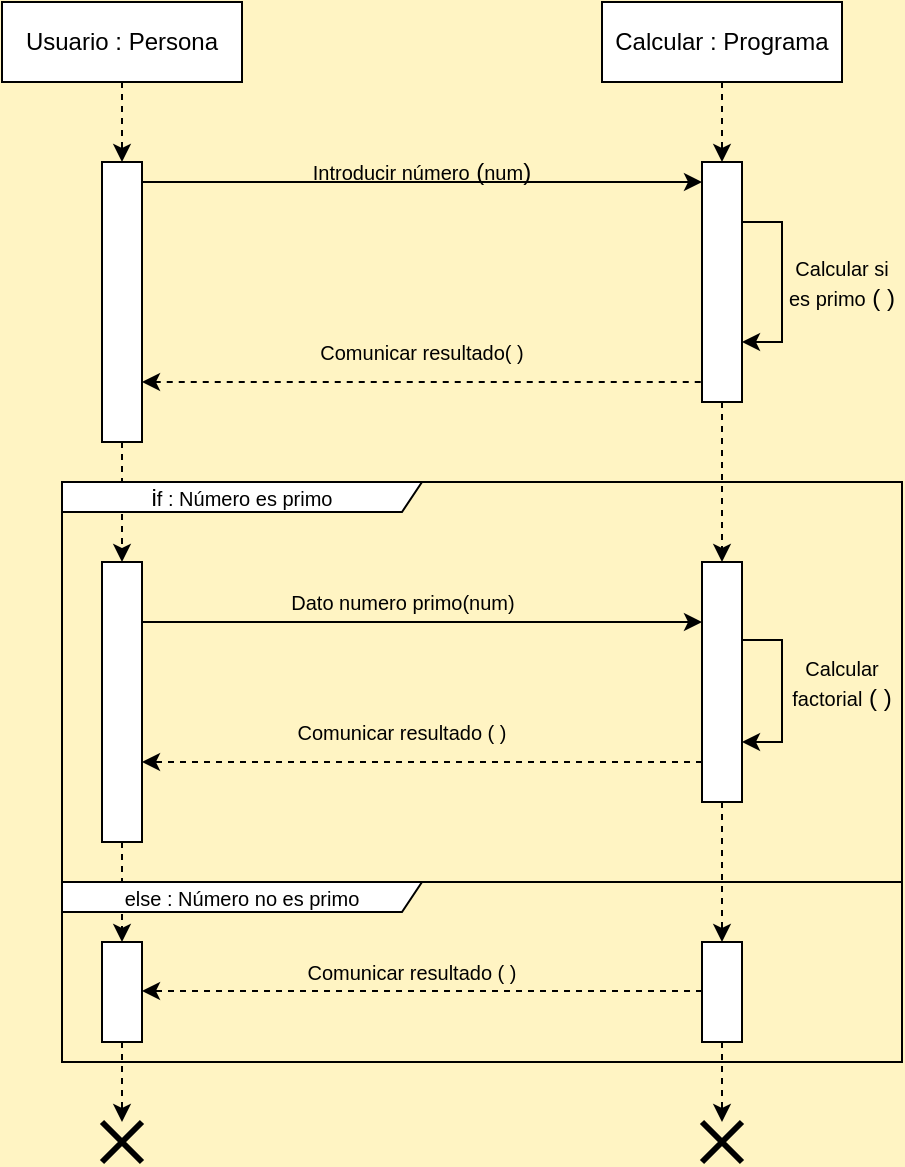 <mxfile version="24.5.4" type="device">
  <diagram name="Página-1" id="CBR-pMvpNvf4DPiNlyrw">
    <mxGraphModel dx="699" dy="353" grid="1" gridSize="10" guides="1" tooltips="1" connect="1" arrows="0" fold="1" page="1" pageScale="1" pageWidth="1169" pageHeight="827" background="#FFF4C3" math="0" shadow="0">
      <root>
        <mxCell id="0" />
        <mxCell id="1" parent="0" />
        <mxCell id="OzoSG0Pu-Z7uOkjksjxz-8" style="edgeStyle=orthogonalEdgeStyle;rounded=0;orthogonalLoop=1;jettySize=auto;html=1;exitX=0.5;exitY=1;exitDx=0;exitDy=0;dashed=1;" parent="1" source="OzoSG0Pu-Z7uOkjksjxz-1" target="OzoSG0Pu-Z7uOkjksjxz-3" edge="1">
          <mxGeometry relative="1" as="geometry" />
        </mxCell>
        <mxCell id="OzoSG0Pu-Z7uOkjksjxz-1" value="Usuario : Persona" style="rounded=0;whiteSpace=wrap;html=1;" parent="1" vertex="1">
          <mxGeometry x="120" y="120" width="120" height="40" as="geometry" />
        </mxCell>
        <mxCell id="OzoSG0Pu-Z7uOkjksjxz-9" style="edgeStyle=orthogonalEdgeStyle;rounded=0;orthogonalLoop=1;jettySize=auto;html=1;exitX=0.5;exitY=1;exitDx=0;exitDy=0;entryX=0.5;entryY=0;entryDx=0;entryDy=0;dashed=1;" parent="1" source="OzoSG0Pu-Z7uOkjksjxz-2" target="OzoSG0Pu-Z7uOkjksjxz-4" edge="1">
          <mxGeometry relative="1" as="geometry" />
        </mxCell>
        <mxCell id="OzoSG0Pu-Z7uOkjksjxz-2" value="Calcular : Programa" style="rounded=0;whiteSpace=wrap;html=1;" parent="1" vertex="1">
          <mxGeometry x="420" y="120" width="120" height="40" as="geometry" />
        </mxCell>
        <mxCell id="ZeQWAFRNg3F0iEA5SLW--16" style="edgeStyle=orthogonalEdgeStyle;rounded=0;orthogonalLoop=1;jettySize=auto;html=1;exitX=0.5;exitY=1;exitDx=0;exitDy=0;dashed=1;" parent="1" source="kPdw8HnsEWDCRhy9Og7i-8" target="OzoSG0Pu-Z7uOkjksjxz-16" edge="1">
          <mxGeometry relative="1" as="geometry" />
        </mxCell>
        <mxCell id="OzoSG0Pu-Z7uOkjksjxz-3" value="" style="rounded=0;whiteSpace=wrap;html=1;" parent="1" vertex="1">
          <mxGeometry x="170" y="200" width="20" height="140" as="geometry" />
        </mxCell>
        <mxCell id="ZeQWAFRNg3F0iEA5SLW--8" style="edgeStyle=orthogonalEdgeStyle;rounded=0;orthogonalLoop=1;jettySize=auto;html=1;exitX=0.5;exitY=1;exitDx=0;exitDy=0;dashed=1;" parent="1" source="OzoSG0Pu-Z7uOkjksjxz-4" target="ZeQWAFRNg3F0iEA5SLW--7" edge="1">
          <mxGeometry relative="1" as="geometry" />
        </mxCell>
        <mxCell id="OzoSG0Pu-Z7uOkjksjxz-4" value="" style="rounded=0;whiteSpace=wrap;html=1;" parent="1" vertex="1">
          <mxGeometry x="470" y="200" width="20" height="120" as="geometry" />
        </mxCell>
        <mxCell id="OzoSG0Pu-Z7uOkjksjxz-10" value="&lt;font style=&quot;font-size: 10px;&quot;&gt;Introducir número&lt;/font&gt; (&lt;font style=&quot;font-size: 10px;&quot;&gt;num&lt;/font&gt;)" style="text;html=1;align=center;verticalAlign=middle;whiteSpace=wrap;rounded=0;" parent="1" vertex="1">
          <mxGeometry x="265" y="190" width="130" height="30" as="geometry" />
        </mxCell>
        <mxCell id="OzoSG0Pu-Z7uOkjksjxz-12" style="edgeStyle=orthogonalEdgeStyle;rounded=0;orthogonalLoop=1;jettySize=auto;html=1;exitX=1;exitY=0.5;exitDx=0;exitDy=0;startArrow=classic;startFill=1;endArrow=none;endFill=0;dashed=1;" parent="1" edge="1">
          <mxGeometry relative="1" as="geometry">
            <mxPoint x="190" y="310" as="sourcePoint" />
            <mxPoint x="470" y="310" as="targetPoint" />
          </mxGeometry>
        </mxCell>
        <mxCell id="OzoSG0Pu-Z7uOkjksjxz-13" value="&lt;font style=&quot;font-size: 10px;&quot;&gt;Calcular si es primo&lt;/font&gt; ( )" style="text;html=1;align=center;verticalAlign=middle;whiteSpace=wrap;rounded=0;rotation=0;" parent="1" vertex="1">
          <mxGeometry x="510" y="245" width="60" height="30" as="geometry" />
        </mxCell>
        <mxCell id="OzoSG0Pu-Z7uOkjksjxz-14" value="&lt;font style=&quot;font-size: 10px;&quot;&gt;Comunicar resultado( )&lt;/font&gt;" style="text;html=1;align=center;verticalAlign=middle;whiteSpace=wrap;rounded=0;" parent="1" vertex="1">
          <mxGeometry x="270" y="280" width="120" height="30" as="geometry" />
        </mxCell>
        <mxCell id="OzoSG0Pu-Z7uOkjksjxz-16" value="" style="shape=umlDestroy;whiteSpace=wrap;html=1;strokeWidth=3;targetShapes=umlLifeline;" parent="1" vertex="1">
          <mxGeometry x="170" y="680" width="20" height="20" as="geometry" />
        </mxCell>
        <mxCell id="OzoSG0Pu-Z7uOkjksjxz-19" value="" style="shape=umlDestroy;whiteSpace=wrap;html=1;strokeWidth=3;targetShapes=umlLifeline;" parent="1" vertex="1">
          <mxGeometry x="470" y="680" width="20" height="20" as="geometry" />
        </mxCell>
        <mxCell id="ZeQWAFRNg3F0iEA5SLW--3" style="edgeStyle=orthogonalEdgeStyle;rounded=0;orthogonalLoop=1;jettySize=auto;html=1;exitX=1;exitY=0.5;exitDx=0;exitDy=0;entryX=0;entryY=0.5;entryDx=0;entryDy=0;" parent="1" edge="1">
          <mxGeometry relative="1" as="geometry">
            <mxPoint x="190" y="210" as="sourcePoint" />
            <mxPoint x="470" y="210" as="targetPoint" />
          </mxGeometry>
        </mxCell>
        <mxCell id="ZeQWAFRNg3F0iEA5SLW--4" style="edgeStyle=orthogonalEdgeStyle;rounded=0;orthogonalLoop=1;jettySize=auto;html=1;exitX=1;exitY=0.25;exitDx=0;exitDy=0;entryX=1;entryY=0.75;entryDx=0;entryDy=0;" parent="1" source="OzoSG0Pu-Z7uOkjksjxz-4" target="OzoSG0Pu-Z7uOkjksjxz-4" edge="1">
          <mxGeometry relative="1" as="geometry" />
        </mxCell>
        <mxCell id="ZeQWAFRNg3F0iEA5SLW--5" value="&lt;font style=&quot;font-size: 10px;&quot;&gt;Calcular factorial&lt;/font&gt; ( )" style="text;html=1;align=center;verticalAlign=middle;whiteSpace=wrap;rounded=0;rotation=0;" parent="1" vertex="1">
          <mxGeometry x="510" y="445" width="60" height="30" as="geometry" />
        </mxCell>
        <mxCell id="ZeQWAFRNg3F0iEA5SLW--6" style="edgeStyle=orthogonalEdgeStyle;rounded=0;orthogonalLoop=1;jettySize=auto;html=1;exitX=1;exitY=0.325;exitDx=0;exitDy=0;entryX=1;entryY=0.75;entryDx=0;entryDy=0;exitPerimeter=0;" parent="1" source="ZeQWAFRNg3F0iEA5SLW--7" target="ZeQWAFRNg3F0iEA5SLW--7" edge="1">
          <mxGeometry relative="1" as="geometry" />
        </mxCell>
        <mxCell id="ZeQWAFRNg3F0iEA5SLW--12" style="edgeStyle=orthogonalEdgeStyle;rounded=0;orthogonalLoop=1;jettySize=auto;html=1;exitX=0.5;exitY=1;exitDx=0;exitDy=0;dashed=1;" parent="1" source="kPdw8HnsEWDCRhy9Og7i-10" target="OzoSG0Pu-Z7uOkjksjxz-19" edge="1">
          <mxGeometry relative="1" as="geometry" />
        </mxCell>
        <mxCell id="ZeQWAFRNg3F0iEA5SLW--7" value="" style="rounded=0;whiteSpace=wrap;html=1;" parent="1" vertex="1">
          <mxGeometry x="470" y="400" width="20" height="120" as="geometry" />
        </mxCell>
        <mxCell id="ZeQWAFRNg3F0iEA5SLW--14" style="edgeStyle=orthogonalEdgeStyle;rounded=0;orthogonalLoop=1;jettySize=auto;html=1;exitX=0;exitY=0.75;exitDx=0;exitDy=0;entryX=1;entryY=0.25;entryDx=0;entryDy=0;dashed=1;" parent="1" edge="1">
          <mxGeometry relative="1" as="geometry">
            <mxPoint x="470" y="500" as="sourcePoint" />
            <mxPoint x="190" y="500" as="targetPoint" />
          </mxGeometry>
        </mxCell>
        <mxCell id="ZeQWAFRNg3F0iEA5SLW--15" value="&lt;font style=&quot;font-size: 10px;&quot;&gt;Comunicar resultado ( )&lt;/font&gt;" style="text;html=1;align=center;verticalAlign=middle;whiteSpace=wrap;rounded=0;" parent="1" vertex="1">
          <mxGeometry x="260" y="470" width="120" height="30" as="geometry" />
        </mxCell>
        <mxCell id="kPdw8HnsEWDCRhy9Og7i-1" style="edgeStyle=orthogonalEdgeStyle;rounded=0;orthogonalLoop=1;jettySize=auto;html=1;exitX=0;exitY=0.75;exitDx=0;exitDy=0;entryX=1;entryY=0.25;entryDx=0;entryDy=0;dashed=1;" edge="1" parent="1">
          <mxGeometry relative="1" as="geometry">
            <mxPoint x="470" y="614.5" as="sourcePoint" />
            <mxPoint x="190" y="614.5" as="targetPoint" />
          </mxGeometry>
        </mxCell>
        <mxCell id="kPdw8HnsEWDCRhy9Og7i-3" value="" style="edgeStyle=orthogonalEdgeStyle;rounded=0;orthogonalLoop=1;jettySize=auto;html=1;exitX=0.5;exitY=1;exitDx=0;exitDy=0;dashed=1;" edge="1" parent="1" source="OzoSG0Pu-Z7uOkjksjxz-3" target="kPdw8HnsEWDCRhy9Og7i-2">
          <mxGeometry relative="1" as="geometry">
            <mxPoint x="180" y="340" as="sourcePoint" />
            <mxPoint x="180" y="540" as="targetPoint" />
          </mxGeometry>
        </mxCell>
        <mxCell id="kPdw8HnsEWDCRhy9Og7i-2" value="" style="rounded=0;whiteSpace=wrap;html=1;" vertex="1" parent="1">
          <mxGeometry x="170" y="400" width="20" height="140" as="geometry" />
        </mxCell>
        <mxCell id="kPdw8HnsEWDCRhy9Og7i-4" style="edgeStyle=orthogonalEdgeStyle;rounded=0;orthogonalLoop=1;jettySize=auto;html=1;exitX=1;exitY=0.5;exitDx=0;exitDy=0;entryX=0;entryY=0.5;entryDx=0;entryDy=0;" edge="1" parent="1">
          <mxGeometry relative="1" as="geometry">
            <mxPoint x="190" y="430" as="sourcePoint" />
            <mxPoint x="470" y="430" as="targetPoint" />
          </mxGeometry>
        </mxCell>
        <mxCell id="kPdw8HnsEWDCRhy9Og7i-5" value="&lt;font style=&quot;font-size: 10px;&quot;&gt;Dato numero primo(num)&lt;/font&gt;" style="text;html=1;align=center;verticalAlign=middle;resizable=0;points=[];autosize=1;strokeColor=none;fillColor=none;" vertex="1" parent="1">
          <mxGeometry x="255" y="405" width="130" height="30" as="geometry" />
        </mxCell>
        <mxCell id="kPdw8HnsEWDCRhy9Og7i-6" value="i&lt;font style=&quot;font-size: 10px;&quot;&gt;f : Número es primo&lt;/font&gt;" style="shape=umlFrame;whiteSpace=wrap;html=1;pointerEvents=0;width=180;height=15;" vertex="1" parent="1">
          <mxGeometry x="150" y="360" width="420" height="200" as="geometry" />
        </mxCell>
        <mxCell id="kPdw8HnsEWDCRhy9Og7i-9" value="" style="edgeStyle=orthogonalEdgeStyle;rounded=0;orthogonalLoop=1;jettySize=auto;html=1;exitX=0.5;exitY=1;exitDx=0;exitDy=0;dashed=1;" edge="1" parent="1" source="kPdw8HnsEWDCRhy9Og7i-2" target="kPdw8HnsEWDCRhy9Og7i-8">
          <mxGeometry relative="1" as="geometry">
            <mxPoint x="180" y="540" as="sourcePoint" />
            <mxPoint x="180" y="710" as="targetPoint" />
          </mxGeometry>
        </mxCell>
        <mxCell id="kPdw8HnsEWDCRhy9Og7i-8" value="" style="rounded=0;whiteSpace=wrap;html=1;" vertex="1" parent="1">
          <mxGeometry x="170" y="590" width="20" height="50" as="geometry" />
        </mxCell>
        <mxCell id="kPdw8HnsEWDCRhy9Og7i-7" value="&lt;font style=&quot;font-size: 10px;&quot;&gt;else&lt;/font&gt;&lt;font style=&quot;font-size: 10px;&quot;&gt; : Número no es primo&lt;/font&gt;" style="shape=umlFrame;whiteSpace=wrap;html=1;pointerEvents=0;width=180;height=15;" vertex="1" parent="1">
          <mxGeometry x="150" y="560" width="420" height="90" as="geometry" />
        </mxCell>
        <mxCell id="kPdw8HnsEWDCRhy9Og7i-11" value="" style="edgeStyle=orthogonalEdgeStyle;rounded=0;orthogonalLoop=1;jettySize=auto;html=1;exitX=0.5;exitY=1;exitDx=0;exitDy=0;dashed=1;" edge="1" parent="1" source="ZeQWAFRNg3F0iEA5SLW--7" target="kPdw8HnsEWDCRhy9Og7i-10">
          <mxGeometry relative="1" as="geometry">
            <mxPoint x="480" y="520" as="sourcePoint" />
            <mxPoint x="480" y="710" as="targetPoint" />
          </mxGeometry>
        </mxCell>
        <mxCell id="kPdw8HnsEWDCRhy9Og7i-10" value="" style="rounded=0;whiteSpace=wrap;html=1;" vertex="1" parent="1">
          <mxGeometry x="470" y="590" width="20" height="50" as="geometry" />
        </mxCell>
        <mxCell id="kPdw8HnsEWDCRhy9Og7i-12" value="&lt;font style=&quot;font-size: 10px;&quot;&gt;Comunicar resultado ( )&lt;/font&gt;" style="text;html=1;align=center;verticalAlign=middle;whiteSpace=wrap;rounded=0;" vertex="1" parent="1">
          <mxGeometry x="265" y="590" width="120" height="30" as="geometry" />
        </mxCell>
      </root>
    </mxGraphModel>
  </diagram>
</mxfile>
